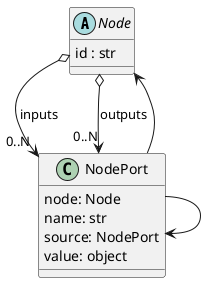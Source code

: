 @startuml


abstract class Node {
    id : str
}

class NodePort {
    node: Node
    name: str
    source: NodePort
    value: object
}

Node o--> "0..N" NodePort : inputs
Node o--> "0..N" NodePort : outputs

NodePort --> NodePort
NodePort --> Node

@enduml
